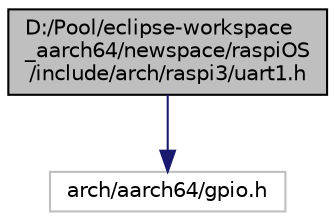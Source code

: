 digraph "D:/Pool/eclipse-workspace_aarch64/newspace/raspiOS/include/arch/raspi3/uart1.h"
{
  edge [fontname="Helvetica",fontsize="10",labelfontname="Helvetica",labelfontsize="10"];
  node [fontname="Helvetica",fontsize="10",shape=record];
  Node310 [label="D:/Pool/eclipse-workspace\l_aarch64/newspace/raspiOS\l/include/arch/raspi3/uart1.h",height=0.2,width=0.4,color="black", fillcolor="grey75", style="filled", fontcolor="black"];
  Node310 -> Node311 [color="midnightblue",fontsize="10",style="solid",fontname="Helvetica"];
  Node311 [label="arch/aarch64/gpio.h",height=0.2,width=0.4,color="grey75", fillcolor="white", style="filled"];
}
